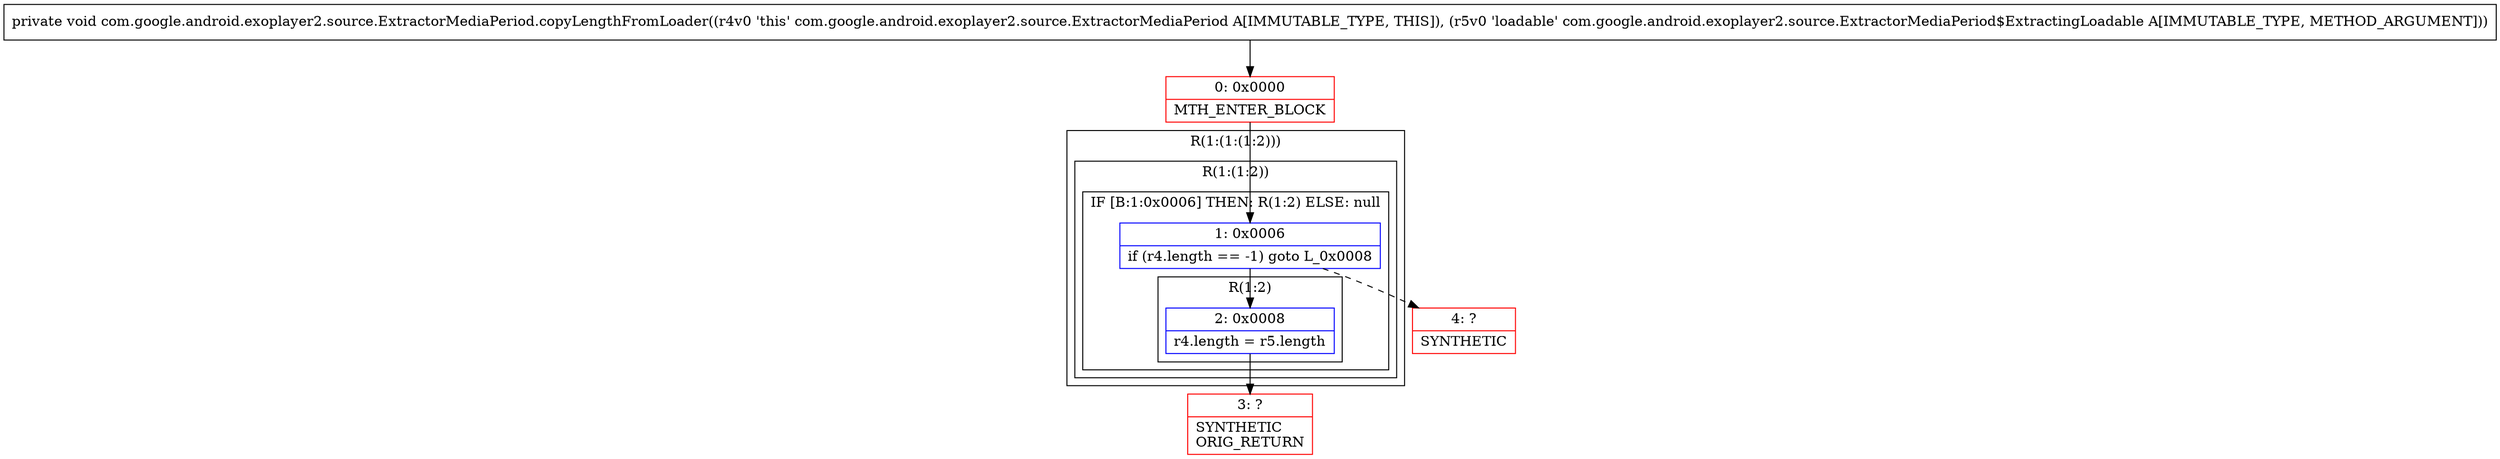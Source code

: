 digraph "CFG forcom.google.android.exoplayer2.source.ExtractorMediaPeriod.copyLengthFromLoader(Lcom\/google\/android\/exoplayer2\/source\/ExtractorMediaPeriod$ExtractingLoadable;)V" {
subgraph cluster_Region_1913153473 {
label = "R(1:(1:(1:2)))";
node [shape=record,color=blue];
subgraph cluster_Region_34300103 {
label = "R(1:(1:2))";
node [shape=record,color=blue];
subgraph cluster_IfRegion_327554243 {
label = "IF [B:1:0x0006] THEN: R(1:2) ELSE: null";
node [shape=record,color=blue];
Node_1 [shape=record,label="{1\:\ 0x0006|if (r4.length == \-1) goto L_0x0008\l}"];
subgraph cluster_Region_776670940 {
label = "R(1:2)";
node [shape=record,color=blue];
Node_2 [shape=record,label="{2\:\ 0x0008|r4.length = r5.length\l}"];
}
}
}
}
Node_0 [shape=record,color=red,label="{0\:\ 0x0000|MTH_ENTER_BLOCK\l}"];
Node_3 [shape=record,color=red,label="{3\:\ ?|SYNTHETIC\lORIG_RETURN\l}"];
Node_4 [shape=record,color=red,label="{4\:\ ?|SYNTHETIC\l}"];
MethodNode[shape=record,label="{private void com.google.android.exoplayer2.source.ExtractorMediaPeriod.copyLengthFromLoader((r4v0 'this' com.google.android.exoplayer2.source.ExtractorMediaPeriod A[IMMUTABLE_TYPE, THIS]), (r5v0 'loadable' com.google.android.exoplayer2.source.ExtractorMediaPeriod$ExtractingLoadable A[IMMUTABLE_TYPE, METHOD_ARGUMENT])) }"];
MethodNode -> Node_0;
Node_1 -> Node_2;
Node_1 -> Node_4[style=dashed];
Node_2 -> Node_3;
Node_0 -> Node_1;
}

